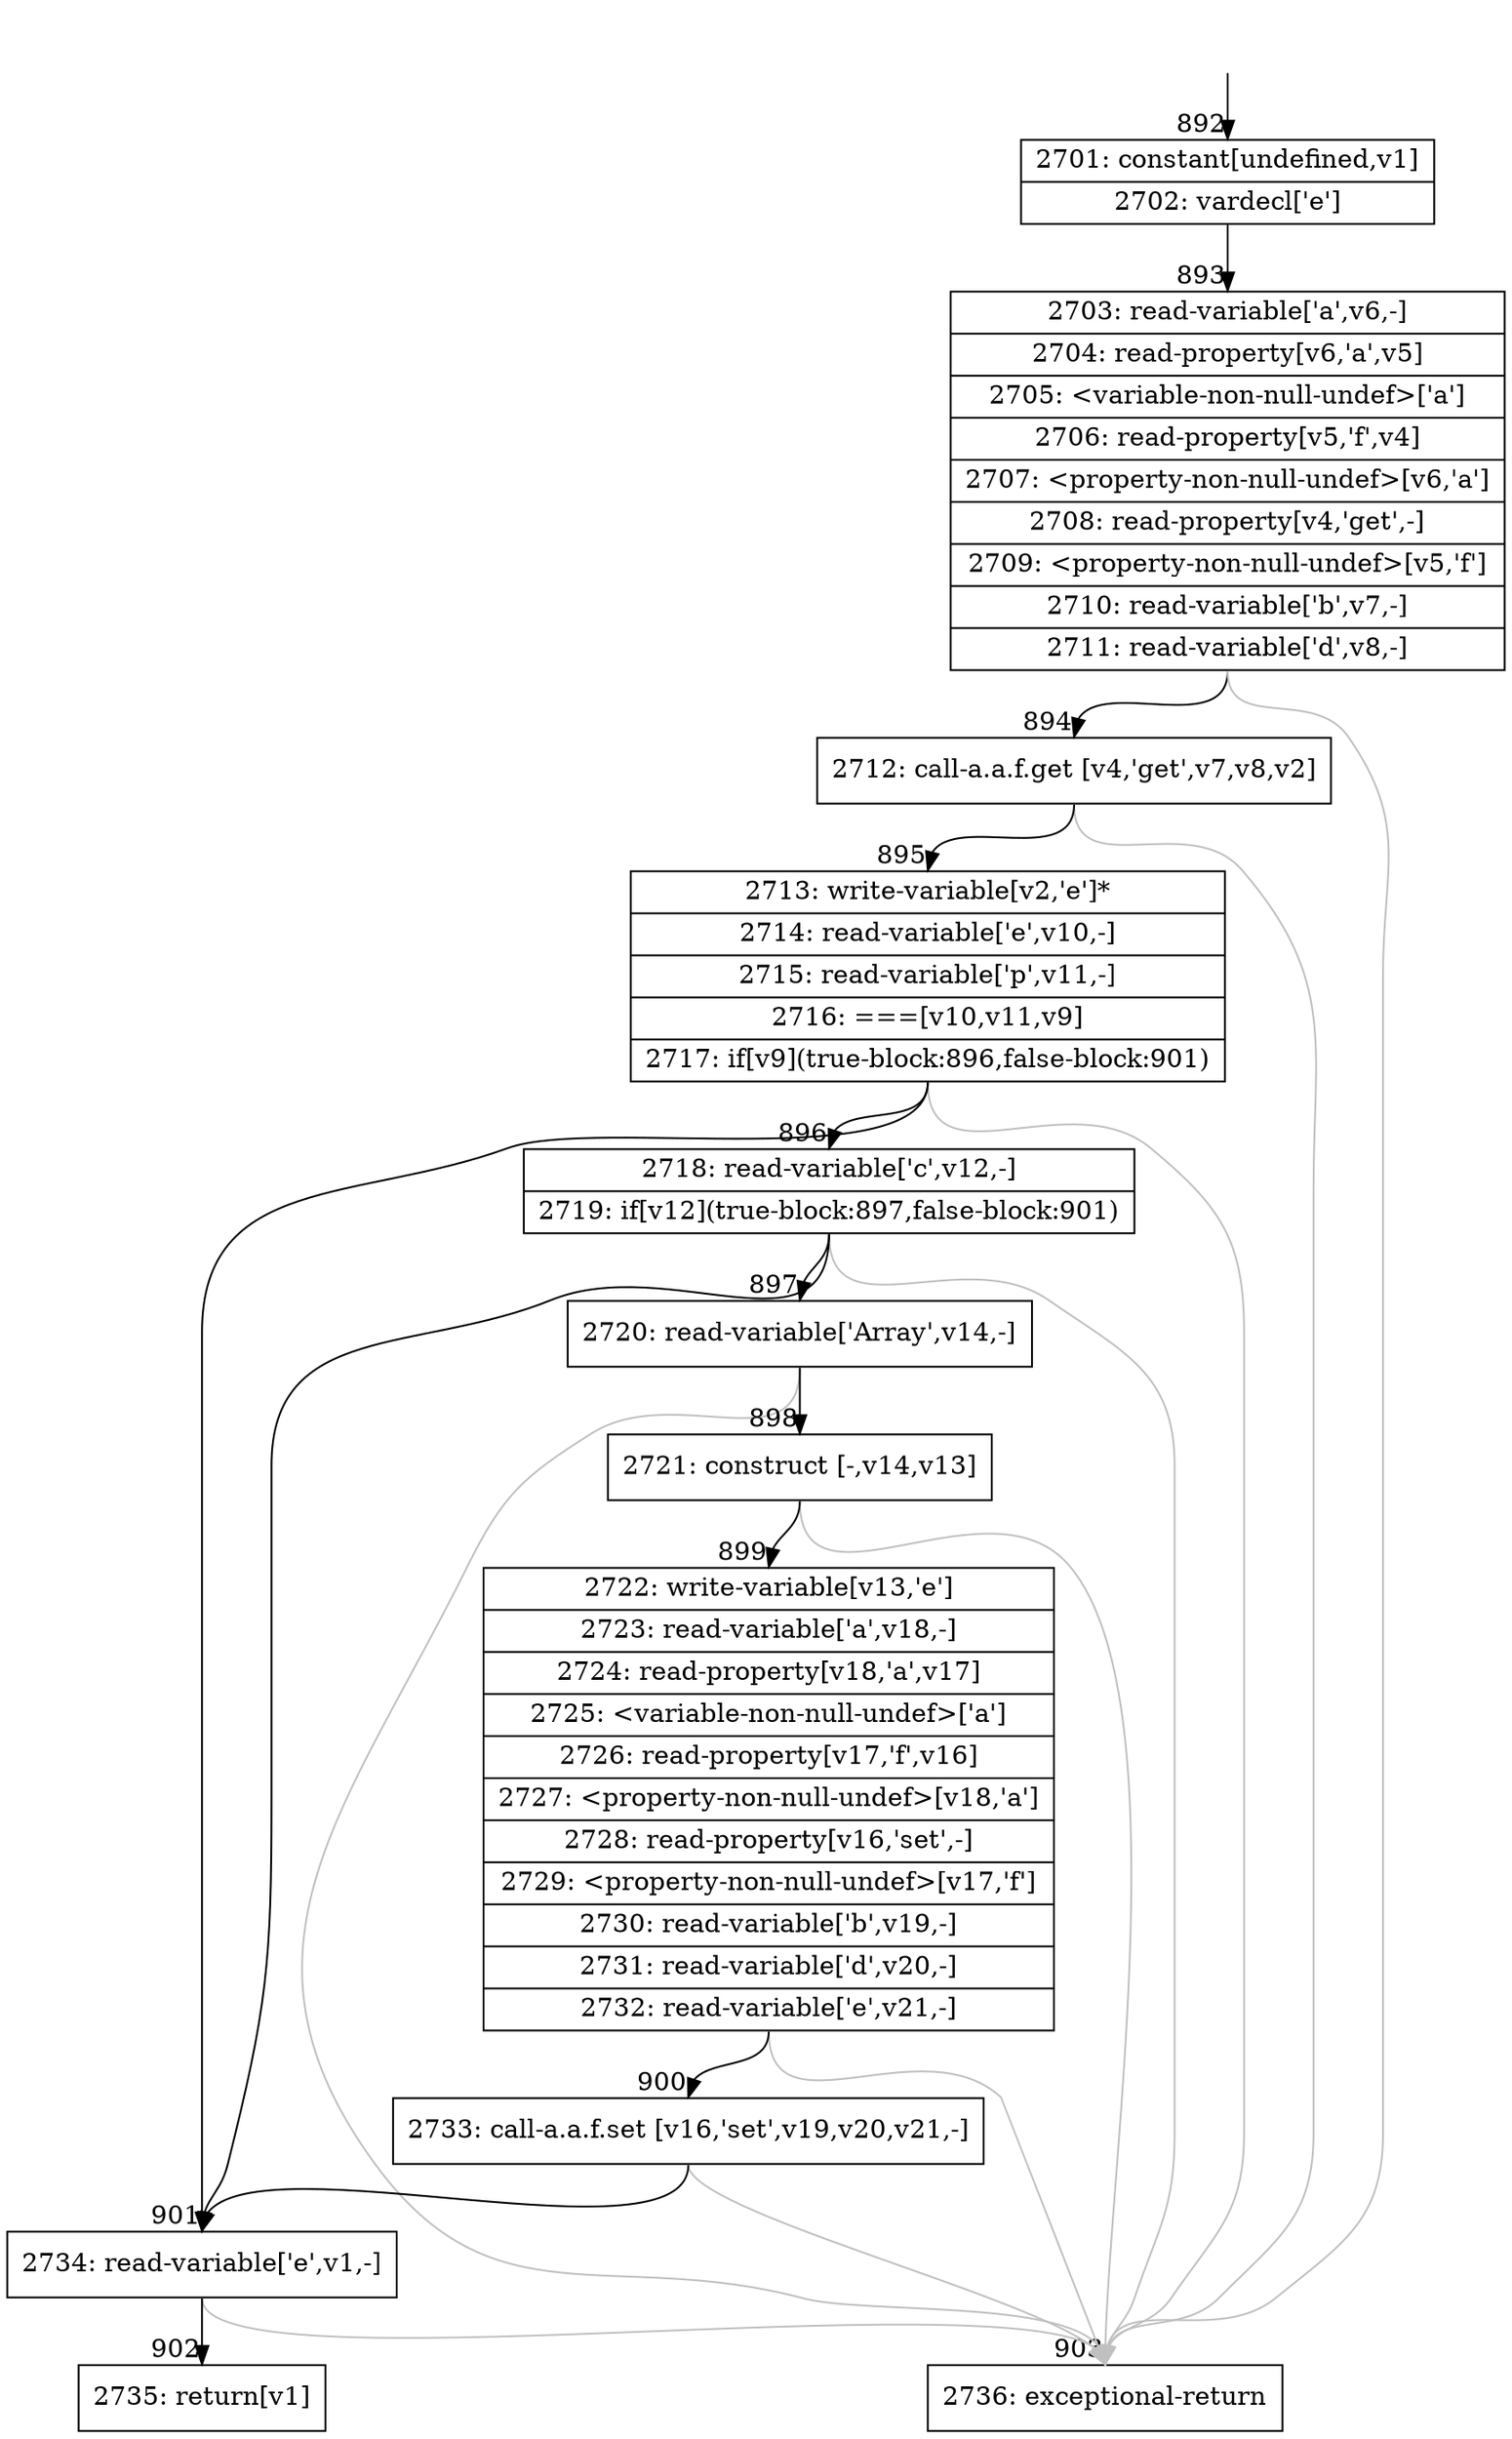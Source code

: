 digraph {
rankdir="TD"
BB_entry77[shape=none,label=""];
BB_entry77 -> BB892 [tailport=s, headport=n, headlabel="    892"]
BB892 [shape=record label="{2701: constant[undefined,v1]|2702: vardecl['e']}" ] 
BB892 -> BB893 [tailport=s, headport=n, headlabel="      893"]
BB893 [shape=record label="{2703: read-variable['a',v6,-]|2704: read-property[v6,'a',v5]|2705: \<variable-non-null-undef\>['a']|2706: read-property[v5,'f',v4]|2707: \<property-non-null-undef\>[v6,'a']|2708: read-property[v4,'get',-]|2709: \<property-non-null-undef\>[v5,'f']|2710: read-variable['b',v7,-]|2711: read-variable['d',v8,-]}" ] 
BB893 -> BB894 [tailport=s, headport=n, headlabel="      894"]
BB893 -> BB903 [tailport=s, headport=n, color=gray, headlabel="      903"]
BB894 [shape=record label="{2712: call-a.a.f.get [v4,'get',v7,v8,v2]}" ] 
BB894 -> BB895 [tailport=s, headport=n, headlabel="      895"]
BB894 -> BB903 [tailport=s, headport=n, color=gray]
BB895 [shape=record label="{2713: write-variable[v2,'e']*|2714: read-variable['e',v10,-]|2715: read-variable['p',v11,-]|2716: ===[v10,v11,v9]|2717: if[v9](true-block:896,false-block:901)}" ] 
BB895 -> BB901 [tailport=s, headport=n, headlabel="      901"]
BB895 -> BB896 [tailport=s, headport=n, headlabel="      896"]
BB895 -> BB903 [tailport=s, headport=n, color=gray]
BB896 [shape=record label="{2718: read-variable['c',v12,-]|2719: if[v12](true-block:897,false-block:901)}" ] 
BB896 -> BB901 [tailport=s, headport=n]
BB896 -> BB897 [tailport=s, headport=n, headlabel="      897"]
BB896 -> BB903 [tailport=s, headport=n, color=gray]
BB897 [shape=record label="{2720: read-variable['Array',v14,-]}" ] 
BB897 -> BB898 [tailport=s, headport=n, headlabel="      898"]
BB897 -> BB903 [tailport=s, headport=n, color=gray]
BB898 [shape=record label="{2721: construct [-,v14,v13]}" ] 
BB898 -> BB899 [tailport=s, headport=n, headlabel="      899"]
BB898 -> BB903 [tailport=s, headport=n, color=gray]
BB899 [shape=record label="{2722: write-variable[v13,'e']|2723: read-variable['a',v18,-]|2724: read-property[v18,'a',v17]|2725: \<variable-non-null-undef\>['a']|2726: read-property[v17,'f',v16]|2727: \<property-non-null-undef\>[v18,'a']|2728: read-property[v16,'set',-]|2729: \<property-non-null-undef\>[v17,'f']|2730: read-variable['b',v19,-]|2731: read-variable['d',v20,-]|2732: read-variable['e',v21,-]}" ] 
BB899 -> BB900 [tailport=s, headport=n, headlabel="      900"]
BB899 -> BB903 [tailport=s, headport=n, color=gray]
BB900 [shape=record label="{2733: call-a.a.f.set [v16,'set',v19,v20,v21,-]}" ] 
BB900 -> BB901 [tailport=s, headport=n]
BB900 -> BB903 [tailport=s, headport=n, color=gray]
BB901 [shape=record label="{2734: read-variable['e',v1,-]}" ] 
BB901 -> BB902 [tailport=s, headport=n, headlabel="      902"]
BB901 -> BB903 [tailport=s, headport=n, color=gray]
BB902 [shape=record label="{2735: return[v1]}" ] 
BB903 [shape=record label="{2736: exceptional-return}" ] 
}
